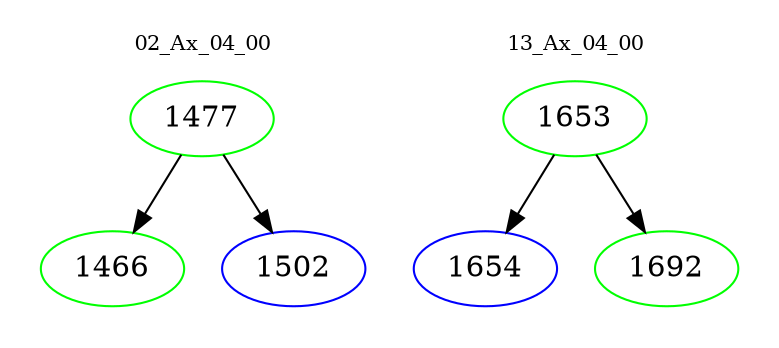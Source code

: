 digraph{
subgraph cluster_0 {
color = white
label = "02_Ax_04_00";
fontsize=10;
T0_1477 [label="1477", color="green"]
T0_1477 -> T0_1466 [color="black"]
T0_1466 [label="1466", color="green"]
T0_1477 -> T0_1502 [color="black"]
T0_1502 [label="1502", color="blue"]
}
subgraph cluster_1 {
color = white
label = "13_Ax_04_00";
fontsize=10;
T1_1653 [label="1653", color="green"]
T1_1653 -> T1_1654 [color="black"]
T1_1654 [label="1654", color="blue"]
T1_1653 -> T1_1692 [color="black"]
T1_1692 [label="1692", color="green"]
}
}
